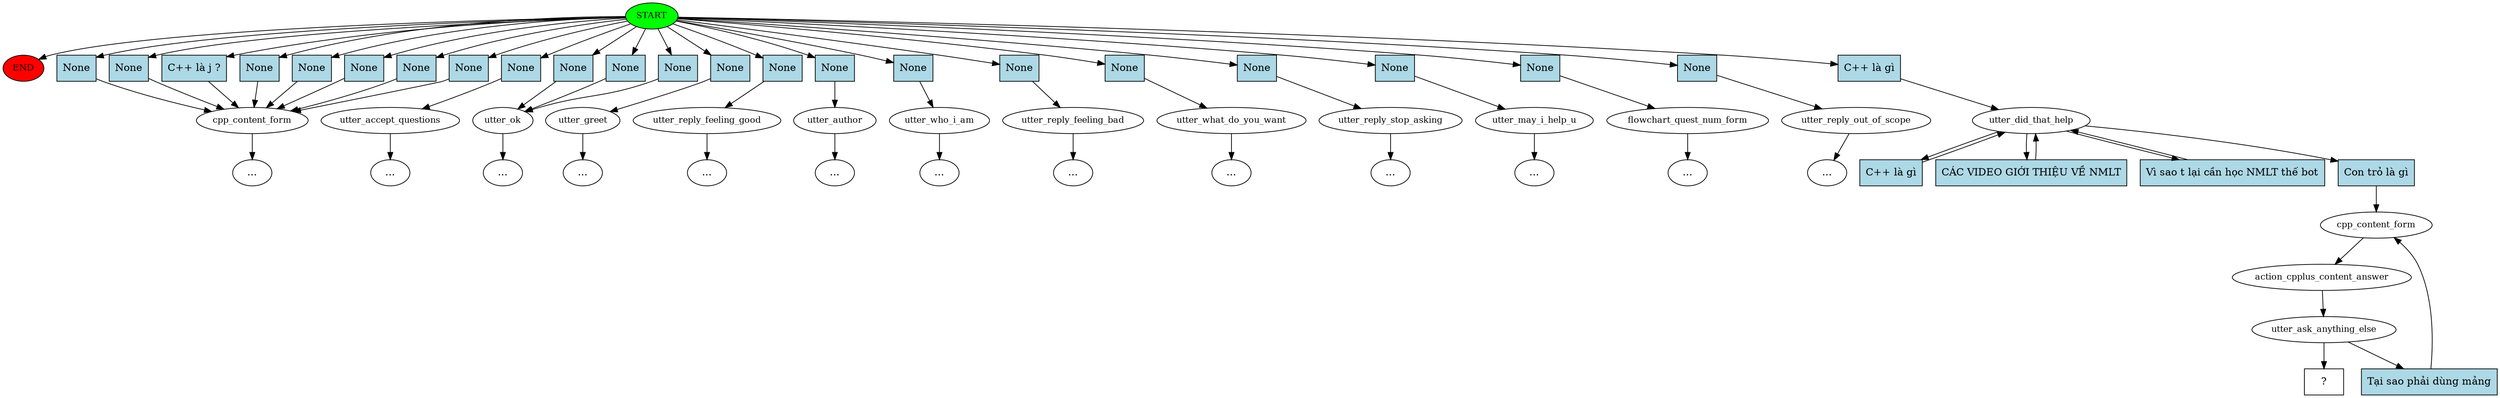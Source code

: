 digraph  {
0 [class="start active", fillcolor=green, fontsize=12, label=START, style=filled];
"-1" [class=end, fillcolor=red, fontsize=12, label=END, style=filled];
1 [class="", fontsize=12, label=cpp_content_form];
3 [class="", fontsize=12, label=utter_accept_questions];
5 [class="", fontsize=12, label=utter_ok];
7 [class="", fontsize=12, label=utter_greet];
8 [class="", fontsize=12, label=utter_reply_feeling_good];
"-10" [class=ellipsis, label="..."];
9 [class="", fontsize=12, label=utter_author];
"-11" [class=ellipsis, label="..."];
10 [class="", fontsize=12, label=utter_who_i_am];
"-12" [class=ellipsis, label="..."];
11 [class="", fontsize=12, label=utter_reply_feeling_bad];
"-14" [class=ellipsis, label="..."];
13 [class="", fontsize=12, label=utter_what_do_you_want];
"-15" [class=ellipsis, label="..."];
15 [class="", fontsize=12, label=utter_reply_stop_asking];
"-17" [class=ellipsis, label="..."];
16 [class="", fontsize=12, label=utter_may_i_help_u];
"-18" [class=ellipsis, label="..."];
"-57" [class=ellipsis, label="..."];
62 [class="", fontsize=12, label=flowchart_quest_num_form];
"-64" [class=ellipsis, label="..."];
"-67" [class=ellipsis, label="..."];
66 [class="", fontsize=12, label=utter_reply_out_of_scope];
"-68" [class=ellipsis, label="..."];
"-82" [class=ellipsis, label="..."];
"-83" [class=ellipsis, label="..."];
82 [class=active, fontsize=12, label=utter_did_that_help];
86 [class=active, fontsize=12, label=cpp_content_form];
87 [class=active, fontsize=12, label=action_cpplus_content_answer];
88 [class=active, fontsize=12, label=utter_ask_anything_else];
98 [class="intent dashed active", label="  ?  ", shape=rect];
99 [class=intent, fillcolor=lightblue, label=None, shape=rect, style=filled];
100 [class=intent, fillcolor=lightblue, label=None, shape=rect, style=filled];
101 [class=intent, fillcolor=lightblue, label="C++ là j ?", shape=rect, style=filled];
102 [class=intent, fillcolor=lightblue, label=None, shape=rect, style=filled];
103 [class=intent, fillcolor=lightblue, label=None, shape=rect, style=filled];
104 [class=intent, fillcolor=lightblue, label=None, shape=rect, style=filled];
105 [class=intent, fillcolor=lightblue, label=None, shape=rect, style=filled];
106 [class=intent, fillcolor=lightblue, label=None, shape=rect, style=filled];
107 [class=intent, fillcolor=lightblue, label=None, shape=rect, style=filled];
108 [class=intent, fillcolor=lightblue, label=None, shape=rect, style=filled];
109 [class=intent, fillcolor=lightblue, label=None, shape=rect, style=filled];
110 [class=intent, fillcolor=lightblue, label=None, shape=rect, style=filled];
111 [class=intent, fillcolor=lightblue, label=None, shape=rect, style=filled];
112 [class=intent, fillcolor=lightblue, label=None, shape=rect, style=filled];
113 [class=intent, fillcolor=lightblue, label=None, shape=rect, style=filled];
114 [class=intent, fillcolor=lightblue, label=None, shape=rect, style=filled];
115 [class=intent, fillcolor=lightblue, label=None, shape=rect, style=filled];
116 [class=intent, fillcolor=lightblue, label=None, shape=rect, style=filled];
117 [class=intent, fillcolor=lightblue, label=None, shape=rect, style=filled];
118 [class=intent, fillcolor=lightblue, label=None, shape=rect, style=filled];
119 [class=intent, fillcolor=lightblue, label=None, shape=rect, style=filled];
120 [class=intent, fillcolor=lightblue, label=None, shape=rect, style=filled];
121 [class="intent active", fillcolor=lightblue, label="C++ là gì", shape=rect, style=filled];
122 [class="intent active", fillcolor=lightblue, label="C++ là gì", shape=rect, style=filled];
123 [class="intent active", fillcolor=lightblue, label="CÁC VIDEO GIỚI THIỆU VỀ NMLT", shape=rect, style=filled];
124 [class="intent active", fillcolor=lightblue, label="Vì sao t lại cần học NMLT thế bot", shape=rect, style=filled];
125 [class="intent active", fillcolor=lightblue, label="Con trỏ là gì", shape=rect, style=filled];
126 [class="intent active", fillcolor=lightblue, label="Tại sao phải dùng mảng", shape=rect, style=filled];
0 -> "-1"  [class="", key=NONE, label=""];
0 -> 99  [class="", key=0];
0 -> 100  [class="", key=0];
0 -> 101  [class="", key=0];
0 -> 102  [class="", key=0];
0 -> 103  [class="", key=0];
0 -> 104  [class="", key=0];
0 -> 105  [class="", key=0];
0 -> 106  [class="", key=0];
0 -> 107  [class="", key=0];
0 -> 108  [class="", key=0];
0 -> 109  [class="", key=0];
0 -> 110  [class="", key=0];
0 -> 111  [class="", key=0];
0 -> 112  [class="", key=0];
0 -> 113  [class="", key=0];
0 -> 114  [class="", key=0];
0 -> 115  [class="", key=0];
0 -> 116  [class="", key=0];
0 -> 117  [class="", key=0];
0 -> 118  [class="", key=0];
0 -> 119  [class="", key=0];
0 -> 120  [class="", key=0];
0 -> 121  [class=active, key=0];
1 -> "-83"  [class="", key=NONE, label=""];
3 -> "-57"  [class="", key=NONE, label=""];
5 -> "-67"  [class="", key=NONE, label=""];
7 -> "-82"  [class="", key=NONE, label=""];
8 -> "-10"  [class="", key=NONE, label=""];
9 -> "-11"  [class="", key=NONE, label=""];
10 -> "-12"  [class="", key=NONE, label=""];
11 -> "-14"  [class="", key=NONE, label=""];
13 -> "-15"  [class="", key=NONE, label=""];
15 -> "-17"  [class="", key=NONE, label=""];
16 -> "-18"  [class="", key=NONE, label=""];
62 -> "-64"  [class="", key=NONE, label=""];
66 -> "-68"  [class="", key=NONE, label=""];
82 -> 122  [class=active, key=0];
82 -> 123  [class=active, key=0];
82 -> 124  [class=active, key=0];
82 -> 125  [class=active, key=0];
86 -> 87  [class=active, key=NONE, label=""];
87 -> 88  [class=active, key=NONE, label=""];
88 -> 98  [class=active, key=NONE, label=""];
88 -> 126  [class=active, key=0];
99 -> 1  [class="", key=0];
100 -> 1  [class="", key=0];
101 -> 1  [class="", key=0];
102 -> 1  [class="", key=0];
103 -> 1  [class="", key=0];
104 -> 1  [class="", key=0];
105 -> 1  [class="", key=0];
106 -> 1  [class="", key=0];
107 -> 3  [class="", key=0];
108 -> 5  [class="", key=0];
109 -> 5  [class="", key=0];
110 -> 5  [class="", key=0];
111 -> 7  [class="", key=0];
112 -> 8  [class="", key=0];
113 -> 9  [class="", key=0];
114 -> 10  [class="", key=0];
115 -> 11  [class="", key=0];
116 -> 13  [class="", key=0];
117 -> 15  [class="", key=0];
118 -> 16  [class="", key=0];
119 -> 62  [class="", key=0];
120 -> 66  [class="", key=0];
121 -> 82  [class=active, key=0];
122 -> 82  [class=active, key=0];
123 -> 82  [class=active, key=0];
124 -> 82  [class=active, key=0];
125 -> 86  [class=active, key=0];
126 -> 86  [class=active, key=0];
}
